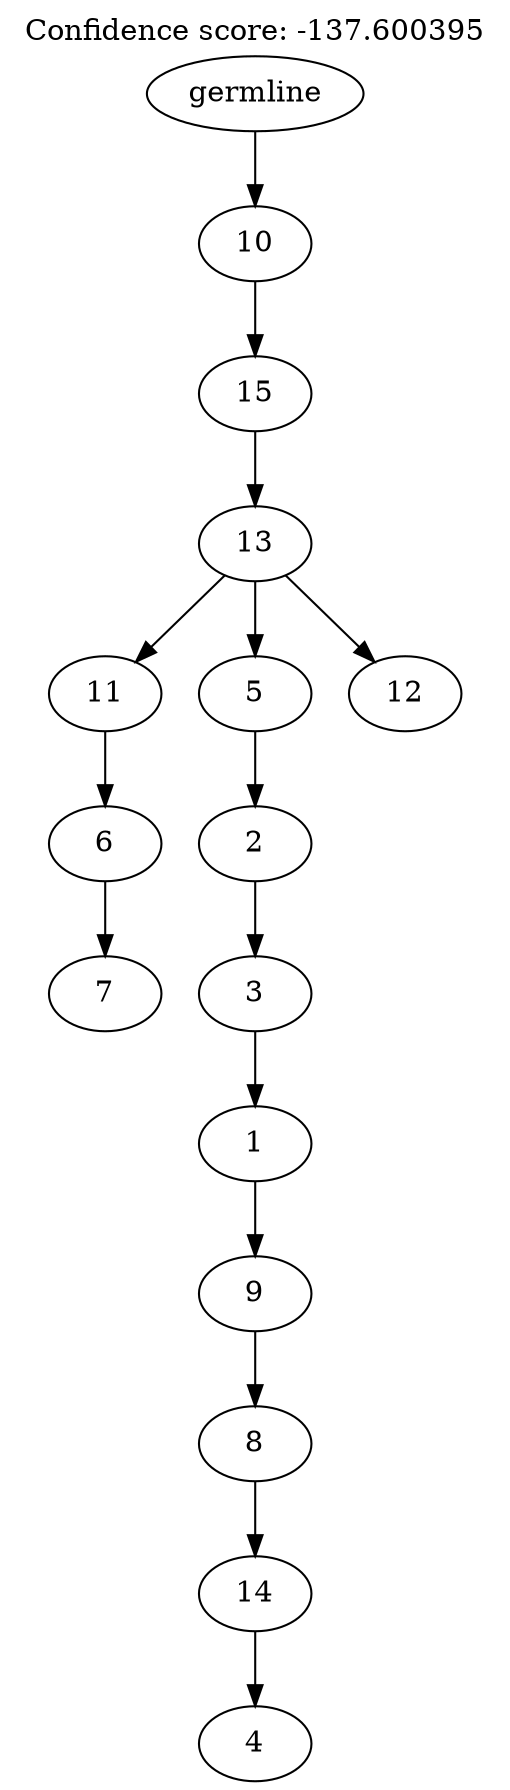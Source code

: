 digraph g {
	"13" -> "14";
	"14" [label="7"];
	"12" -> "13";
	"13" [label="6"];
	"10" -> "11";
	"11" [label="4"];
	"9" -> "10";
	"10" [label="14"];
	"8" -> "9";
	"9" [label="8"];
	"7" -> "8";
	"8" [label="9"];
	"6" -> "7";
	"7" [label="1"];
	"5" -> "6";
	"6" [label="3"];
	"4" -> "5";
	"5" [label="2"];
	"3" -> "4";
	"4" [label="5"];
	"3" -> "12";
	"12" [label="11"];
	"3" -> "15";
	"15" [label="12"];
	"2" -> "3";
	"3" [label="13"];
	"1" -> "2";
	"2" [label="15"];
	"0" -> "1";
	"1" [label="10"];
	"0" [label="germline"];
	labelloc="t";
	label="Confidence score: -137.600395";
}
